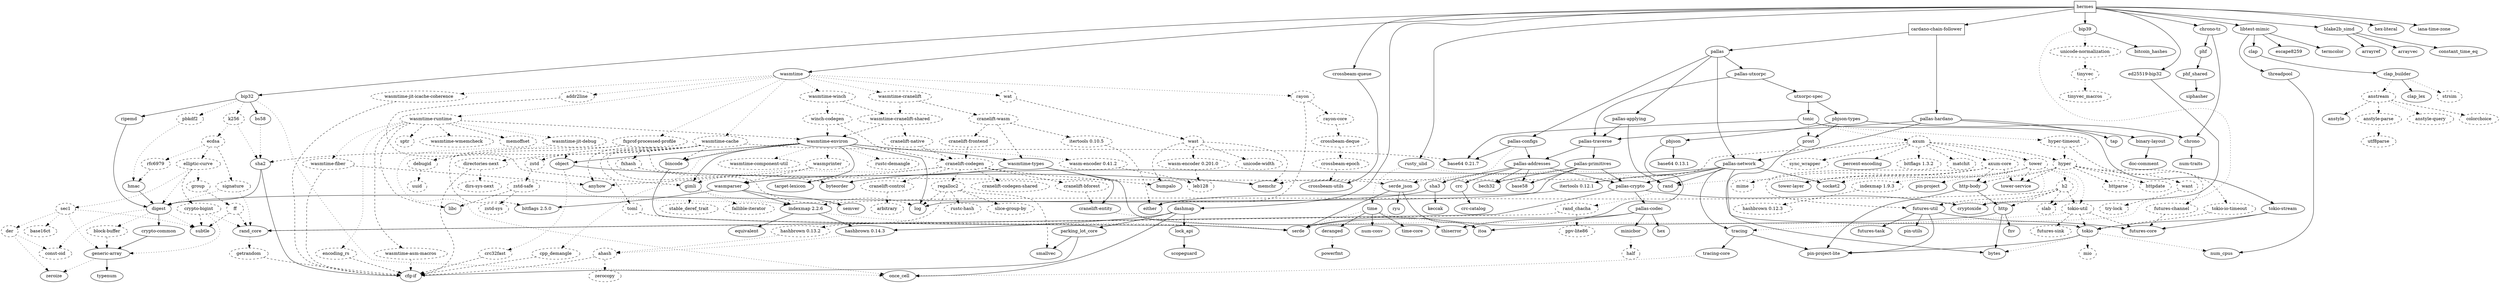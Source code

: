 digraph {
    0 [ label = "hermes" shape = box]
    1 [ label = "cardano-chain-follower" shape = box]
    2 [ label = "anyhow" ]
    3 [ label = "bip32" ]
    4 [ label = "bip39" ]
    5 [ label = "blake2b_simd" ]
    6 [ label = "chrono" ]
    7 [ label = "chrono-tz" ]
    8 [ label = "crossbeam-queue" ]
    9 [ label = "cryptoxide" ]
    10 [ label = "dashmap" ]
    11 [ label = "ed25519-bip32" ]
    12 [ label = "hex-literal" ]
    13 [ label = "iana-time-zone" ]
    14 [ label = "libtest-mimic" ]
    15 [ label = "once_cell" ]
    16 [ label = "pallas" ]
    17 [ label = "rand" ]
    18 [ label = "rusty_ulid" ]
    19 [ label = "thiserror" ]
    20 [ label = "time" ]
    21 [ label = "tokio" ]
    22 [ label = "tracing" ]
    23 [ label = "wasmtime" ]
    24 [ label = "pallas-hardano" ]
    25 [ label = "bs58" ]
    26 [ label = "hmac" ]
    27 [ label = "k256" style = dashed]
    28 [ label = "pbkdf2" style = dashed]
    29 [ label = "rand_core" ]
    30 [ label = "ripemd" ]
    31 [ label = "sha2" ]
    32 [ label = "subtle" ]
    33 [ label = "zeroize" ]
    34 [ label = "bitcoin_hashes" ]
    35 [ label = "serde" ]
    36 [ label = "unicode-normalization" style = dashed]
    37 [ label = "arrayref" ]
    38 [ label = "arrayvec" ]
    39 [ label = "constant_time_eq" ]
    40 [ label = "num-traits" ]
    41 [ label = "phf" ]
    42 [ label = "crossbeam-utils" ]
    43 [ label = "cfg-if" ]
    44 [ label = "hashbrown 0.14.3" ]
    45 [ label = "lock_api" ]
    46 [ label = "parking_lot_core" ]
    47 [ label = "clap" ]
    48 [ label = "escape8259" ]
    49 [ label = "termcolor" ]
    50 [ label = "threadpool" ]
    51 [ label = "pallas-addresses" ]
    52 [ label = "pallas-applying" ]
    53 [ label = "pallas-codec" ]
    54 [ label = "pallas-configs" ]
    55 [ label = "pallas-crypto" ]
    56 [ label = "pallas-network" ]
    57 [ label = "pallas-primitives" ]
    58 [ label = "pallas-traverse" ]
    59 [ label = "pallas-utxorpc" ]
    60 [ label = "rand_chacha" style = dashed]
    61 [ label = "deranged" ]
    62 [ label = "itoa" ]
    63 [ label = "num-conv" ]
    64 [ label = "powerfmt" ]
    65 [ label = "time-core" ]
    66 [ label = "bytes" ]
    67 [ label = "mio" style = dashed]
    68 [ label = "num_cpus" ]
    69 [ label = "pin-project-lite" ]
    70 [ label = "tracing-core" ]
    71 [ label = "addr2line" style = dashed]
    72 [ label = "bincode" ]
    73 [ label = "bumpalo" ]
    74 [ label = "encoding_rs" style = dashed]
    75 [ label = "fxprof-processed-profile" style = dashed]
    76 [ label = "gimli" ]
    77 [ label = "indexmap 2.2.6" ]
    78 [ label = "libc" ]
    79 [ label = "log" ]
    80 [ label = "object" ]
    81 [ label = "rayon" style = dashed]
    82 [ label = "serde_json" ]
    83 [ label = "target-lexicon" ]
    84 [ label = "wasm-encoder 0.41.2" style = dashed]
    85 [ label = "wasmparser" ]
    86 [ label = "wasmtime-cache" style = dashed]
    87 [ label = "wasmtime-component-util" style = dashed]
    88 [ label = "wasmtime-cranelift" style = dashed]
    89 [ label = "wasmtime-environ" ]
    90 [ label = "wasmtime-fiber" style = dashed]
    91 [ label = "wasmtime-jit-debug" style = dashed]
    92 [ label = "wasmtime-jit-icache-coherence" style = dashed]
    93 [ label = "wasmtime-runtime" style = dashed]
    94 [ label = "wasmtime-winch" style = dashed]
    95 [ label = "wat" style = dashed]
    96 [ label = "binary-layout" ]
    97 [ label = "tap" ]
    98 [ label = "digest" ]
    99 [ label = "ecdsa" style = dashed]
    100 [ label = "elliptic-curve" style = dashed]
    101 [ label = "getrandom" style = dashed]
    102 [ label = "tinyvec" style = dashed]
    103 [ label = "phf_shared" ]
    104 [ label = "ahash" style = dashed]
    105 [ label = "scopeguard" ]
    106 [ label = "smallvec" ]
    107 [ label = "clap_builder" ]
    108 [ label = "base58" ]
    109 [ label = "bech32" ]
    110 [ label = "crc" ]
    111 [ label = "hex" ]
    112 [ label = "sha3" ]
    113 [ label = "minicbor" ]
    114 [ label = "base64 0.21.7" ]
    115 [ label = "byteorder" ]
    116 [ label = "itertools 0.12.1" ]
    117 [ label = "socket2" ]
    118 [ label = "utxorpc-spec" ]
    119 [ label = "ppv-lite86" style = dashed]
    120 [ label = "bitflags 2.5.0" ]
    121 [ label = "debugid" style = dashed]
    122 [ label = "fxhash" style = dashed]
    123 [ label = "fallible-iterator" style = dashed]
    124 [ label = "stable_deref_trait" style = dashed]
    125 [ label = "equivalent" ]
    126 [ label = "crc32fast" style = dashed]
    127 [ label = "memchr" ]
    128 [ label = "either" ]
    129 [ label = "rayon-core" style = dashed]
    130 [ label = "ryu" ]
    131 [ label = "leb128" style = dashed]
    132 [ label = "semver" ]
    133 [ label = "directories-next" style = dashed]
    134 [ label = "toml" style = dashed]
    135 [ label = "zstd" style = dashed]
    136 [ label = "cranelift-codegen" style = dashed]
    137 [ label = "cranelift-control" style = dashed]
    138 [ label = "cranelift-entity" ]
    139 [ label = "cranelift-frontend" style = dashed]
    140 [ label = "cranelift-native" style = dashed]
    141 [ label = "cranelift-wasm" style = dashed]
    142 [ label = "wasmtime-cranelift-shared" style = dashed]
    143 [ label = "cpp_demangle" style = dashed]
    144 [ label = "rustc-demangle" style = dashed]
    145 [ label = "wasmprinter" style = dashed]
    146 [ label = "wasmtime-types" ]
    147 [ label = "memoffset" style = dashed]
    148 [ label = "sptr" style = dashed]
    149 [ label = "wasmtime-asm-macros" style = dashed]
    150 [ label = "wasmtime-wmemcheck" style = dashed]
    151 [ label = "winch-codegen" style = dashed]
    152 [ label = "wast" style = dashed]
    153 [ label = "doc-comment" ]
    154 [ label = "block-buffer" style = dashed]
    155 [ label = "const-oid" style = dashed]
    156 [ label = "crypto-common" ]
    157 [ label = "der" style = dashed]
    158 [ label = "rfc6979" style = dashed]
    159 [ label = "signature" style = dashed]
    160 [ label = "base16ct" style = dashed]
    161 [ label = "crypto-bigint" style = dashed]
    162 [ label = "ff" style = dashed]
    163 [ label = "generic-array" ]
    164 [ label = "group" style = dashed]
    165 [ label = "sec1" style = dashed]
    166 [ label = "tinyvec_macros" style = dashed]
    167 [ label = "siphasher" ]
    168 [ label = "zerocopy" style = dashed]
    169 [ label = "anstream" style = dashed]
    170 [ label = "anstyle" ]
    171 [ label = "clap_lex" ]
    172 [ label = "strsim" style = dashed]
    173 [ label = "crc-catalog" ]
    174 [ label = "keccak" ]
    175 [ label = "half" style = dashed]
    176 [ label = "pbjson" ]
    177 [ label = "pbjson-types" ]
    178 [ label = "prost" ]
    179 [ label = "tonic" ]
    180 [ label = "uuid" style = dashed]
    181 [ label = "crossbeam-deque" style = dashed]
    182 [ label = "dirs-sys-next" style = dashed]
    183 [ label = "zstd-safe" style = dashed]
    184 [ label = "cranelift-bforest" style = dashed]
    185 [ label = "cranelift-codegen-shared" style = dashed]
    186 [ label = "regalloc2" style = dashed]
    187 [ label = "arbitrary" style = dashed]
    188 [ label = "itertools 0.10.5" style = dashed]
    189 [ label = "unicode-width" style = dashed]
    190 [ label = "wasm-encoder 0.201.0" style = dashed]
    191 [ label = "typenum" ]
    192 [ label = "anstyle-parse" style = dashed]
    193 [ label = "anstyle-query" style = dashed]
    194 [ label = "colorchoice" style = dashed]
    195 [ label = "utf8parse" style = dashed]
    196 [ label = "base64 0.13.1" ]
    197 [ label = "axum" style = dashed]
    198 [ label = "futures-core" ]
    199 [ label = "futures-util" ]
    200 [ label = "h2" style = dashed]
    201 [ label = "http" ]
    202 [ label = "http-body" ]
    203 [ label = "hyper" style = dashed]
    204 [ label = "hyper-timeout" style = dashed]
    205 [ label = "percent-encoding" ]
    206 [ label = "pin-project" ]
    207 [ label = "tokio-stream" ]
    208 [ label = "tower" style = dashed]
    209 [ label = "tower-layer" ]
    210 [ label = "tower-service" ]
    211 [ label = "crossbeam-epoch" style = dashed]
    212 [ label = "zstd-sys" style = dashed]
    213 [ label = "hashbrown 0.13.2" style = dashed]
    214 [ label = "rustc-hash" style = dashed]
    215 [ label = "slice-group-by" style = dashed]
    216 [ label = "axum-core" style = dashed]
    217 [ label = "bitflags 1.3.2" style = dashed]
    218 [ label = "matchit" style = dashed]
    219 [ label = "mime" style = dashed]
    220 [ label = "sync_wrapper" style = dashed]
    221 [ label = "futures-task" ]
    222 [ label = "pin-utils" ]
    223 [ label = "fnv" ]
    224 [ label = "futures-sink" style = dashed]
    225 [ label = "slab" style = dashed]
    226 [ label = "tokio-util" style = dashed]
    227 [ label = "futures-channel" style = dashed]
    228 [ label = "httparse" style = dashed]
    229 [ label = "httpdate" style = dashed]
    230 [ label = "want" style = dashed]
    231 [ label = "tokio-io-timeout" style = dashed]
    232 [ label = "indexmap 1.9.3" style = dashed]
    233 [ label = "try-lock" style = dashed]
    234 [ label = "hashbrown 0.12.3" style = dashed]
    0 -> 3 [ ]
    0 -> 4 [ ]
    0 -> 5 [ ]
    0 -> 1 [ ]
    0 -> 7 [ ]
    0 -> 8 [ ]
    0 -> 10 [ ]
    0 -> 11 [ ]
    0 -> 12 [ ]
    0 -> 13 [ ]
    0 -> 14 [ ]
    0 -> 18 [ ]
    0 -> 23 [ ]
    1 -> 16 [ ]
    1 -> 24 [ ]
    3 -> 25 [ ]
    3 -> 27 [ style = dotted]
    3 -> 15 [ style = dotted]
    3 -> 28 [ style = dotted]
    3 -> 30 [ ]
    4 -> 34 [ ]
    4 -> 35 [ style = dotted]
    4 -> 36 [ style = dotted]
    5 -> 37 [ ]
    5 -> 38 [ ]
    5 -> 39 [ ]
    6 -> 40 [ ]
    7 -> 6 [ ]
    7 -> 41 [ ]
    8 -> 42 [ ]
    10 -> 44 [ ]
    10 -> 45 [ ]
    10 -> 15 [ ]
    10 -> 46 [ ]
    11 -> 9 [ ]
    14 -> 47 [ ]
    14 -> 48 [ ]
    14 -> 49 [ ]
    14 -> 50 [ ]
    16 -> 52 [ ]
    16 -> 54 [ ]
    16 -> 56 [ ]
    16 -> 59 [ ]
    17 -> 60 [ style = dotted]
    18 -> 17 [ style = dotted]
    18 -> 20 [ style = dotted]
    20 -> 61 [ ]
    20 -> 62 [ style = dotted]
    20 -> 63 [ ]
    20 -> 35 [ style = dotted]
    20 -> 65 [ ]
    21 -> 66 [ style = dotted]
    21 -> 67 [ style = dotted]
    21 -> 68 [ style = dotted]
    21 -> 69 [ ]
    22 -> 69 [ ]
    22 -> 70 [ ]
    23 -> 71 [ style = dotted]
    23 -> 75 [ style = dotted]
    23 -> 81 [ style = dotted]
    23 -> 86 [ style = dotted]
    23 -> 88 [ style = dotted]
    23 -> 92 [ style = dotted]
    23 -> 93 [ style = dotted]
    23 -> 94 [ style = dotted]
    23 -> 95 [ style = dotted]
    24 -> 96 [ ]
    24 -> 56 [ ]
    24 -> 58 [ ]
    24 -> 97 [ ]
    25 -> 31 [ style = dotted]
    26 -> 98 [ ]
    27 -> 99 [ style = dotted]
    27 -> 31 [ style = dotted]
    28 -> 26 [ style = dotted]
    29 -> 101 [ style = dotted]
    30 -> 98 [ ]
    31 -> 43 [ ]
    31 -> 98 [ ]
    36 -> 102 [ style = dashed]
    41 -> 103 [ ]
    44 -> 104 [ style = dotted]
    45 -> 105 [ ]
    46 -> 43 [ ]
    46 -> 106 [ ]
    47 -> 107 [ ]
    50 -> 68 [ ]
    51 -> 108 [ ]
    51 -> 109 [ ]
    51 -> 110 [ ]
    51 -> 55 [ ]
    51 -> 112 [ ]
    52 -> 58 [ ]
    52 -> 17 [ ]
    53 -> 111 [ ]
    53 -> 113 [ ]
    53 -> 35 [ ]
    53 -> 19 [ ]
    54 -> 114 [ ]
    54 -> 51 [ ]
    54 -> 82 [ style = dotted]
    55 -> 9 [ ]
    55 -> 53 [ ]
    55 -> 29 [ ]
    56 -> 115 [ ]
    56 -> 116 [ ]
    56 -> 55 [ ]
    56 -> 17 [ ]
    56 -> 117 [ ]
    56 -> 21 [ ]
    56 -> 22 [ ]
    57 -> 108 [ ]
    57 -> 109 [ ]
    57 -> 79 [ ]
    57 -> 55 [ ]
    57 -> 82 [ style = dotted]
    58 -> 51 [ ]
    58 -> 57 [ ]
    59 -> 58 [ ]
    59 -> 118 [ ]
    60 -> 119 [ style = dashed]
    60 -> 29 [ style = dashed]
    61 -> 64 [ style = dotted]
    70 -> 15 [ style = dotted]
    71 -> 76 [ style = dashed]
    72 -> 35 [ ]
    74 -> 43 [ style = dashed]
    75 -> 120 [ style = dashed]
    75 -> 121 [ style = dashed]
    75 -> 122 [ style = dashed]
    75 -> 82 [ style = dashed]
    76 -> 123 [ style = dotted]
    76 -> 77 [ style = dotted]
    76 -> 124 [ style = dotted]
    77 -> 125 [ ]
    77 -> 44 [ ]
    77 -> 35 [ style = dotted]
    80 -> 126 [ style = dotted]
    80 -> 77 [ style = dotted]
    80 -> 127 [ ]
    81 -> 128 [ style = dashed]
    81 -> 129 [ style = dashed]
    82 -> 62 [ ]
    82 -> 130 [ ]
    82 -> 35 [ ]
    84 -> 131 [ style = dashed]
    85 -> 120 [ ]
    85 -> 77 [ ]
    85 -> 132 [ ]
    86 -> 2 [ style = dashed]
    86 -> 114 [ style = dashed]
    86 -> 72 [ style = dashed]
    86 -> 133 [ style = dashed]
    86 -> 79 [ style = dashed]
    86 -> 31 [ style = dashed]
    86 -> 134 [ style = dashed]
    86 -> 135 [ style = dashed]
    88 -> 141 [ style = dashed]
    88 -> 142 [ style = dashed]
    89 -> 72 [ ]
    89 -> 143 [ style = dotted]
    89 -> 76 [ ]
    89 -> 79 [ ]
    89 -> 80 [ ]
    89 -> 144 [ style = dotted]
    89 -> 83 [ ]
    89 -> 84 [ style = dotted]
    89 -> 145 [ style = dotted]
    89 -> 87 [ style = dotted]
    89 -> 146 [ ]
    90 -> 2 [ style = dashed]
    90 -> 43 [ style = dashed]
    91 -> 80 [ style = dotted]
    91 -> 15 [ style = dotted]
    92 -> 43 [ style = dashed]
    93 -> 74 [ style = dotted]
    93 -> 78 [ style = dashed]
    93 -> 147 [ style = dashed]
    93 -> 148 [ style = dashed]
    93 -> 149 [ style = dashed]
    93 -> 89 [ style = dashed]
    93 -> 90 [ style = dotted]
    93 -> 91 [ style = dotted]
    93 -> 150 [ style = dashed]
    94 -> 142 [ style = dashed]
    94 -> 151 [ style = dashed]
    95 -> 152 [ style = dashed]
    96 -> 153 [ ]
    98 -> 154 [ style = dotted]
    98 -> 155 [ style = dotted]
    98 -> 156 [ ]
    98 -> 32 [ style = dotted]
    99 -> 100 [ style = dashed]
    99 -> 158 [ style = dotted]
    99 -> 159 [ style = dashed]
    100 -> 161 [ style = dashed]
    100 -> 98 [ style = dotted]
    100 -> 164 [ style = dotted]
    100 -> 165 [ style = dotted]
    101 -> 43 [ style = dashed]
    102 -> 166 [ style = dotted]
    103 -> 167 [ ]
    104 -> 43 [ style = dashed]
    104 -> 168 [ style = dashed]
    107 -> 169 [ style = dotted]
    107 -> 171 [ ]
    107 -> 172 [ style = dotted]
    110 -> 173 [ ]
    112 -> 98 [ ]
    112 -> 174 [ ]
    113 -> 175 [ style = dotted]
    116 -> 128 [ ]
    118 -> 177 [ ]
    118 -> 179 [ ]
    121 -> 180 [ style = dashed]
    122 -> 115 [ style = dashed]
    126 -> 43 [ style = dashed]
    129 -> 181 [ style = dashed]
    133 -> 43 [ style = dashed]
    133 -> 182 [ style = dashed]
    134 -> 35 [ style = dashed]
    135 -> 183 [ style = dashed]
    136 -> 73 [ style = dashed]
    136 -> 184 [ style = dashed]
    136 -> 185 [ style = dashed]
    136 -> 137 [ style = dashed]
    136 -> 76 [ style = dotted]
    136 -> 186 [ style = dashed]
    136 -> 83 [ style = dashed]
    137 -> 187 [ style = dashed]
    138 -> 35 [ style = dotted]
    139 -> 136 [ style = dashed]
    140 -> 136 [ style = dashed]
    141 -> 139 [ style = dashed]
    141 -> 188 [ style = dashed]
    141 -> 146 [ style = dashed]
    142 -> 140 [ style = dashed]
    142 -> 89 [ style = dashed]
    143 -> 43 [ style = dashed]
    145 -> 2 [ style = dashed]
    145 -> 85 [ style = dashed]
    146 -> 138 [ ]
    146 -> 19 [ ]
    146 -> 85 [ ]
    149 -> 43 [ style = dashed]
    151 -> 136 [ style = dashed]
    151 -> 89 [ style = dashed]
    152 -> 73 [ style = dashed]
    152 -> 127 [ style = dashed]
    152 -> 189 [ style = dashed]
    152 -> 190 [ style = dashed]
    154 -> 163 [ style = dashed]
    156 -> 163 [ ]
    157 -> 155 [ style = dotted]
    157 -> 33 [ style = dotted]
    158 -> 26 [ style = dashed]
    159 -> 98 [ style = dotted]
    159 -> 29 [ style = dotted]
    161 -> 163 [ style = dotted]
    161 -> 29 [ style = dotted]
    161 -> 32 [ style = dashed]
    162 -> 29 [ style = dashed]
    162 -> 32 [ style = dashed]
    163 -> 191 [ ]
    163 -> 33 [ style = dotted]
    164 -> 162 [ style = dashed]
    165 -> 160 [ style = dotted]
    165 -> 157 [ style = dotted]
    165 -> 163 [ style = dotted]
    165 -> 32 [ style = dotted]
    169 -> 170 [ style = dashed]
    169 -> 192 [ style = dashed]
    169 -> 193 [ style = dotted]
    169 -> 194 [ style = dashed]
    176 -> 196 [ ]
    176 -> 35 [ ]
    177 -> 6 [ ]
    177 -> 176 [ ]
    177 -> 178 [ ]
    178 -> 66 [ ]
    179 -> 197 [ style = dotted]
    179 -> 114 [ ]
    179 -> 204 [ style = dotted]
    179 -> 178 [ style = dotted]
    179 -> 207 [ ]
    181 -> 211 [ style = dashed]
    183 -> 78 [ style = dashed]
    183 -> 212 [ style = dashed]
    184 -> 138 [ style = dashed]
    186 -> 213 [ style = dashed]
    186 -> 79 [ style = dashed]
    186 -> 214 [ style = dashed]
    186 -> 215 [ style = dashed]
    186 -> 106 [ style = dashed]
    188 -> 128 [ style = dashed]
    190 -> 131 [ style = dashed]
    192 -> 195 [ style = dotted]
    197 -> 216 [ style = dashed]
    197 -> 217 [ style = dashed]
    197 -> 203 [ style = dashed]
    197 -> 218 [ style = dashed]
    197 -> 127 [ style = dashed]
    197 -> 205 [ style = dashed]
    197 -> 220 [ style = dashed]
    197 -> 208 [ style = dashed]
    199 -> 198 [ ]
    199 -> 221 [ ]
    199 -> 69 [ ]
    199 -> 222 [ ]
    200 -> 199 [ style = dashed]
    200 -> 201 [ style = dashed]
    200 -> 77 [ style = dashed]
    200 -> 225 [ style = dashed]
    200 -> 226 [ style = dashed]
    201 -> 66 [ ]
    201 -> 223 [ ]
    201 -> 62 [ ]
    202 -> 201 [ ]
    202 -> 69 [ ]
    203 -> 227 [ style = dashed]
    203 -> 200 [ style = dotted]
    203 -> 202 [ style = dashed]
    203 -> 228 [ style = dashed]
    203 -> 229 [ style = dashed]
    203 -> 117 [ style = dotted]
    203 -> 210 [ style = dashed]
    203 -> 230 [ style = dashed]
    204 -> 203 [ style = dashed]
    204 -> 231 [ style = dashed]
    207 -> 198 [ ]
    207 -> 21 [ ]
    208 -> 199 [ style = dotted]
    208 -> 232 [ style = dotted]
    208 -> 206 [ style = dotted]
    208 -> 17 [ style = dotted]
    208 -> 225 [ style = dotted]
    208 -> 226 [ style = dotted]
    208 -> 209 [ style = dashed]
    208 -> 210 [ style = dashed]
    211 -> 42 [ style = dashed]
    213 -> 104 [ style = dotted]
    216 -> 199 [ style = dashed]
    216 -> 202 [ style = dashed]
    216 -> 219 [ style = dashed]
    216 -> 209 [ style = dashed]
    216 -> 210 [ style = dashed]
    226 -> 198 [ style = dashed]
    226 -> 224 [ style = dashed]
    226 -> 21 [ style = dashed]
    226 -> 22 [ style = dotted]
    227 -> 198 [ style = dashed]
    230 -> 233 [ style = dashed]
    231 -> 21 [ style = dashed]
    232 -> 234 [ style = dashed]
}

